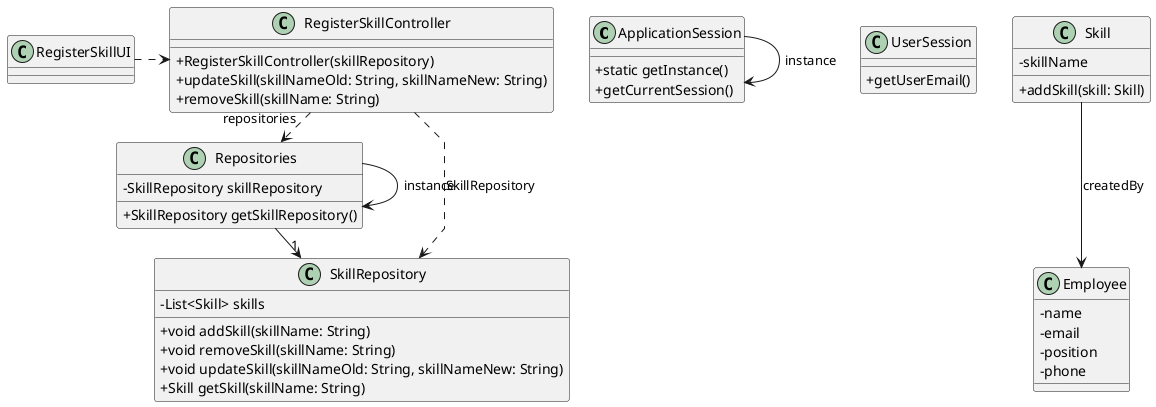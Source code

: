 @startuml

'skinparam monochrome true
skinparam packageStyle rectangle
skinparam shadowing false
skinparam linetype polyline
'skinparam linetype orto

skinparam classAttributeIconSize 0

'left to right direction

class ApplicationSession
{
    + static getInstance()
    + getCurrentSession()
}

class UserSession
{
    + getUserEmail()
}

class Skill {
    - skillName

    + addSkill(skill: Skill)
}

class SkillRepository{
    - List<Skill> skills

    + void addSkill(skillName: String)
    + void removeSkill(skillName: String)
    + void updateSkill(skillNameOld: String, skillNameNew: String)
    + Skill getSkill(skillName: String)
}

class RegisterSkillUI {
}

class Repositories{
    - SkillRepository skillRepository

    + SkillRepository getSkillRepository()
}

class RegisterSkillController {
    + RegisterSkillController(skillRepository)
    + updateSkill(skillNameOld: String, skillNameNew: String)
    + removeSkill(skillName: String)
}

class Employee {
    - name
    - email
    - position
    - phone
}

Repositories -> Repositories : instance

ApplicationSession -> ApplicationSession : instance

RegisterSkillUI .> RegisterSkillController

RegisterSkillController .> Repositories : repositories

Repositories -> "1" SkillRepository

RegisterSkillController ..> SkillRepository : SkillRepository

Skill --> Employee : createdBy

@enduml
